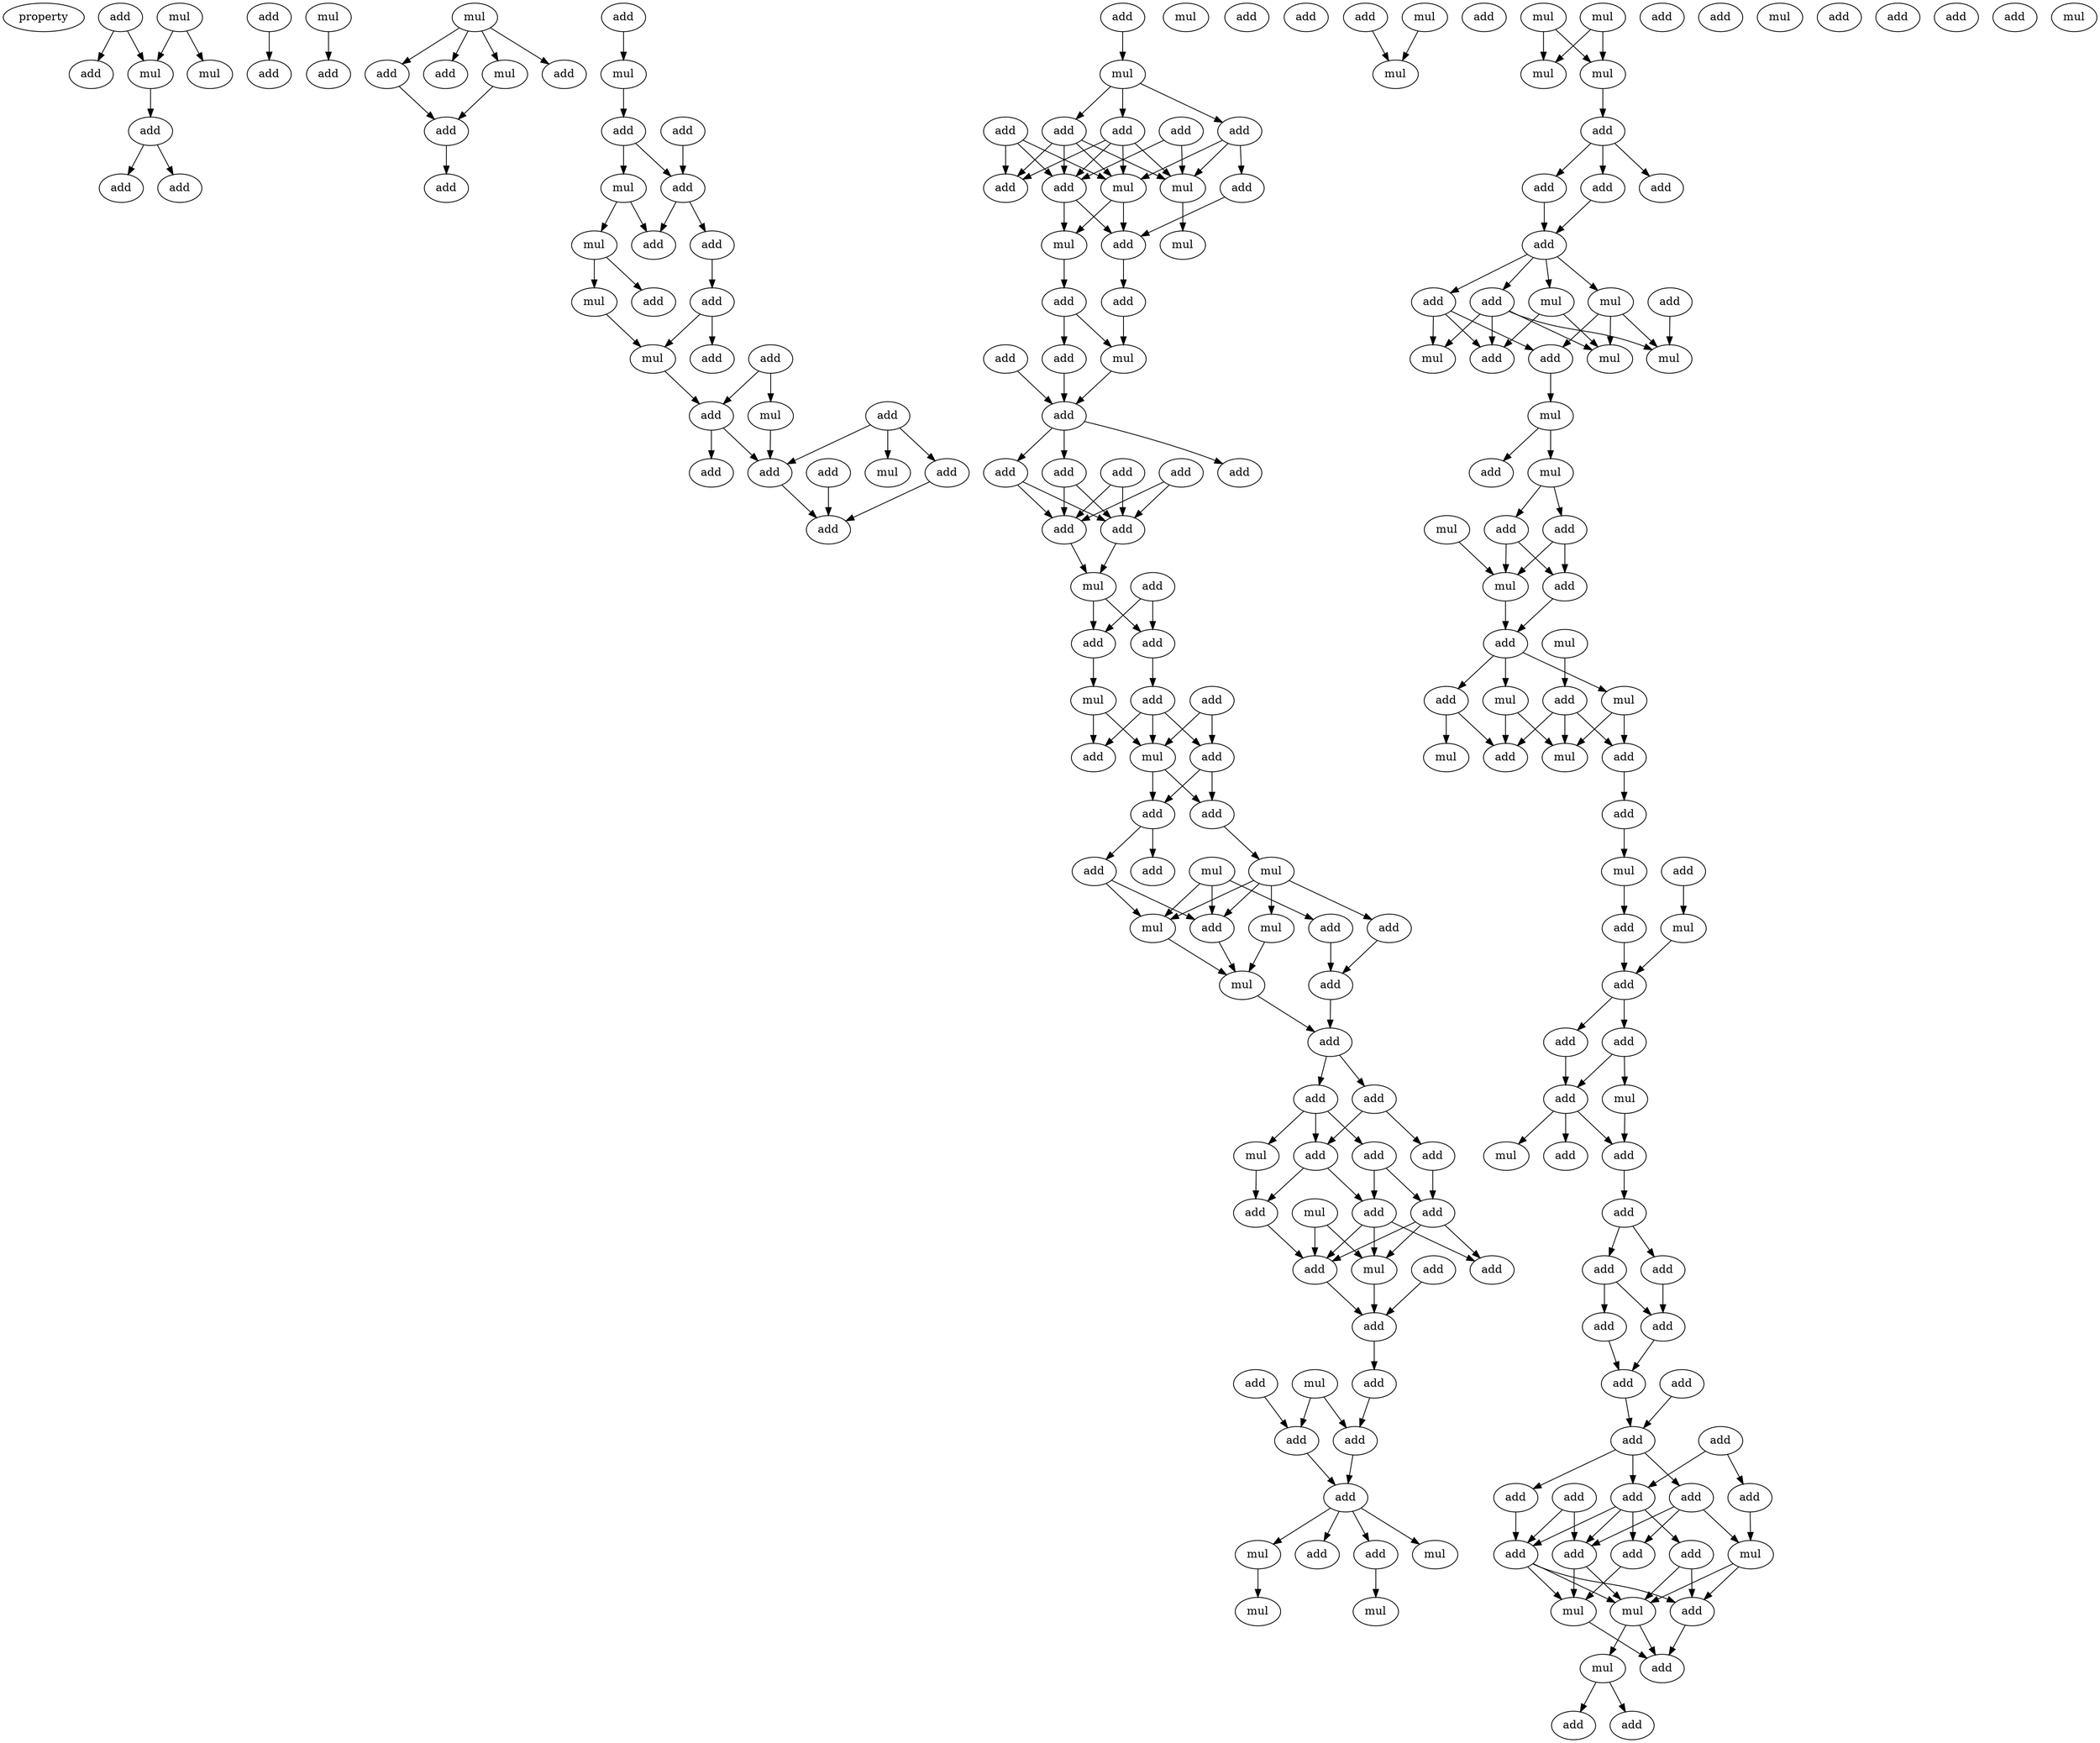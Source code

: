 digraph {
    node [fontcolor=black]
    property [mul=2,lf=1.2]
    0 [ label = add ];
    1 [ label = mul ];
    2 [ label = mul ];
    3 [ label = add ];
    4 [ label = mul ];
    5 [ label = add ];
    6 [ label = add ];
    7 [ label = add ];
    8 [ label = add ];
    9 [ label = add ];
    10 [ label = mul ];
    11 [ label = mul ];
    12 [ label = add ];
    13 [ label = add ];
    14 [ label = add ];
    15 [ label = mul ];
    16 [ label = add ];
    17 [ label = add ];
    18 [ label = add ];
    19 [ label = add ];
    20 [ label = mul ];
    21 [ label = add ];
    22 [ label = add ];
    23 [ label = mul ];
    24 [ label = add ];
    25 [ label = mul ];
    26 [ label = add ];
    27 [ label = add ];
    28 [ label = mul ];
    29 [ label = add ];
    30 [ label = add ];
    31 [ label = add ];
    32 [ label = add ];
    33 [ label = mul ];
    34 [ label = mul ];
    35 [ label = add ];
    36 [ label = add ];
    37 [ label = add ];
    38 [ label = add ];
    39 [ label = mul ];
    40 [ label = add ];
    41 [ label = add ];
    42 [ label = add ];
    43 [ label = add ];
    44 [ label = mul ];
    45 [ label = add ];
    46 [ label = add ];
    47 [ label = add ];
    48 [ label = add ];
    49 [ label = add ];
    50 [ label = add ];
    51 [ label = add ];
    52 [ label = mul ];
    53 [ label = add ];
    54 [ label = mul ];
    55 [ label = mul ];
    56 [ label = mul ];
    57 [ label = add ];
    58 [ label = add ];
    59 [ label = add ];
    60 [ label = add ];
    61 [ label = add ];
    62 [ label = mul ];
    63 [ label = add ];
    64 [ label = add ];
    65 [ label = add ];
    66 [ label = add ];
    67 [ label = add ];
    68 [ label = add ];
    69 [ label = add ];
    70 [ label = add ];
    71 [ label = mul ];
    72 [ label = add ];
    73 [ label = add ];
    74 [ label = add ];
    75 [ label = add ];
    76 [ label = add ];
    77 [ label = mul ];
    78 [ label = add ];
    79 [ label = add ];
    80 [ label = mul ];
    81 [ label = add ];
    82 [ label = add ];
    83 [ label = mul ];
    84 [ label = mul ];
    85 [ label = add ];
    86 [ label = add ];
    87 [ label = add ];
    88 [ label = mul ];
    89 [ label = add ];
    90 [ label = add ];
    91 [ label = mul ];
    92 [ label = mul ];
    93 [ label = mul ];
    94 [ label = add ];
    95 [ label = add ];
    96 [ label = add ];
    97 [ label = add ];
    98 [ label = add ];
    99 [ label = mul ];
    100 [ label = add ];
    101 [ label = add ];
    102 [ label = add ];
    103 [ label = add ];
    104 [ label = add ];
    105 [ label = mul ];
    106 [ label = mul ];
    107 [ label = add ];
    108 [ label = add ];
    109 [ label = add ];
    110 [ label = add ];
    111 [ label = add ];
    112 [ label = add ];
    113 [ label = add ];
    114 [ label = mul ];
    115 [ label = add ];
    116 [ label = add ];
    117 [ label = add ];
    118 [ label = mul ];
    119 [ label = add ];
    120 [ label = add ];
    121 [ label = add ];
    122 [ label = mul ];
    123 [ label = mul ];
    124 [ label = mul ];
    125 [ label = add ];
    126 [ label = add ];
    127 [ label = mul ];
    128 [ label = mul ];
    129 [ label = mul ];
    130 [ label = mul ];
    131 [ label = add ];
    132 [ label = mul ];
    133 [ label = mul ];
    134 [ label = add ];
    135 [ label = add ];
    136 [ label = add ];
    137 [ label = mul ];
    138 [ label = add ];
    139 [ label = add ];
    140 [ label = add ];
    141 [ label = mul ];
    142 [ label = add ];
    143 [ label = add ];
    144 [ label = mul ];
    145 [ label = add ];
    146 [ label = add ];
    147 [ label = mul ];
    148 [ label = add ];
    149 [ label = mul ];
    150 [ label = mul ];
    151 [ label = mul ];
    152 [ label = add ];
    153 [ label = mul ];
    154 [ label = add ];
    155 [ label = mul ];
    156 [ label = add ];
    157 [ label = mul ];
    158 [ label = add ];
    159 [ label = add ];
    160 [ label = mul ];
    161 [ label = add ];
    162 [ label = mul ];
    163 [ label = mul ];
    164 [ label = add ];
    165 [ label = mul ];
    166 [ label = mul ];
    167 [ label = add ];
    168 [ label = add ];
    169 [ label = add ];
    170 [ label = add ];
    171 [ label = add ];
    172 [ label = mul ];
    173 [ label = add ];
    174 [ label = mul ];
    175 [ label = add ];
    176 [ label = add ];
    177 [ label = add ];
    178 [ label = add ];
    179 [ label = add ];
    180 [ label = add ];
    181 [ label = add ];
    182 [ label = mul ];
    183 [ label = add ];
    184 [ label = mul ];
    185 [ label = add ];
    186 [ label = add ];
    187 [ label = add ];
    188 [ label = add ];
    189 [ label = add ];
    190 [ label = add ];
    191 [ label = add ];
    192 [ label = add ];
    193 [ label = add ];
    194 [ label = add ];
    195 [ label = add ];
    196 [ label = add ];
    197 [ label = add ];
    198 [ label = add ];
    199 [ label = add ];
    200 [ label = add ];
    201 [ label = add ];
    202 [ label = add ];
    203 [ label = mul ];
    204 [ label = add ];
    205 [ label = mul ];
    206 [ label = add ];
    207 [ label = mul ];
    208 [ label = add ];
    209 [ label = mul ];
    210 [ label = mul ];
    211 [ label = add ];
    212 [ label = add ];
    0 -> 2 [ name = 0 ];
    0 -> 3 [ name = 1 ];
    1 -> 2 [ name = 2 ];
    1 -> 4 [ name = 3 ];
    2 -> 5 [ name = 4 ];
    5 -> 6 [ name = 5 ];
    5 -> 7 [ name = 6 ];
    8 -> 9 [ name = 7 ];
    10 -> 12 [ name = 8 ];
    11 -> 13 [ name = 9 ];
    11 -> 14 [ name = 10 ];
    11 -> 15 [ name = 11 ];
    11 -> 16 [ name = 12 ];
    13 -> 17 [ name = 13 ];
    15 -> 17 [ name = 14 ];
    17 -> 19 [ name = 15 ];
    18 -> 20 [ name = 16 ];
    20 -> 22 [ name = 17 ];
    21 -> 24 [ name = 18 ];
    22 -> 23 [ name = 19 ];
    22 -> 24 [ name = 20 ];
    23 -> 25 [ name = 21 ];
    23 -> 26 [ name = 22 ];
    24 -> 26 [ name = 23 ];
    24 -> 27 [ name = 24 ];
    25 -> 28 [ name = 25 ];
    25 -> 30 [ name = 26 ];
    27 -> 29 [ name = 27 ];
    28 -> 33 [ name = 28 ];
    29 -> 31 [ name = 29 ];
    29 -> 33 [ name = 30 ];
    32 -> 34 [ name = 31 ];
    32 -> 36 [ name = 32 ];
    33 -> 36 [ name = 33 ];
    34 -> 37 [ name = 34 ];
    35 -> 37 [ name = 35 ];
    35 -> 39 [ name = 36 ];
    35 -> 40 [ name = 37 ];
    36 -> 37 [ name = 38 ];
    36 -> 41 [ name = 39 ];
    37 -> 42 [ name = 40 ];
    38 -> 42 [ name = 41 ];
    40 -> 42 [ name = 42 ];
    43 -> 44 [ name = 43 ];
    44 -> 46 [ name = 44 ];
    44 -> 47 [ name = 45 ];
    44 -> 48 [ name = 46 ];
    45 -> 51 [ name = 47 ];
    45 -> 53 [ name = 48 ];
    45 -> 54 [ name = 49 ];
    46 -> 51 [ name = 50 ];
    46 -> 52 [ name = 51 ];
    46 -> 53 [ name = 52 ];
    46 -> 54 [ name = 53 ];
    47 -> 50 [ name = 54 ];
    47 -> 52 [ name = 55 ];
    47 -> 54 [ name = 56 ];
    48 -> 51 [ name = 57 ];
    48 -> 52 [ name = 58 ];
    48 -> 53 [ name = 59 ];
    48 -> 54 [ name = 60 ];
    49 -> 52 [ name = 61 ];
    49 -> 53 [ name = 62 ];
    50 -> 57 [ name = 63 ];
    52 -> 56 [ name = 64 ];
    53 -> 55 [ name = 65 ];
    53 -> 57 [ name = 66 ];
    54 -> 55 [ name = 67 ];
    54 -> 57 [ name = 68 ];
    55 -> 58 [ name = 69 ];
    57 -> 59 [ name = 70 ];
    58 -> 61 [ name = 71 ];
    58 -> 62 [ name = 72 ];
    59 -> 62 [ name = 73 ];
    60 -> 63 [ name = 74 ];
    61 -> 63 [ name = 75 ];
    62 -> 63 [ name = 76 ];
    63 -> 65 [ name = 77 ];
    63 -> 66 [ name = 78 ];
    63 -> 67 [ name = 79 ];
    64 -> 69 [ name = 80 ];
    64 -> 70 [ name = 81 ];
    65 -> 69 [ name = 82 ];
    65 -> 70 [ name = 83 ];
    66 -> 69 [ name = 84 ];
    66 -> 70 [ name = 85 ];
    68 -> 69 [ name = 86 ];
    68 -> 70 [ name = 87 ];
    69 -> 71 [ name = 88 ];
    70 -> 71 [ name = 89 ];
    71 -> 73 [ name = 90 ];
    71 -> 74 [ name = 91 ];
    72 -> 73 [ name = 92 ];
    72 -> 74 [ name = 93 ];
    73 -> 77 [ name = 94 ];
    74 -> 75 [ name = 95 ];
    75 -> 78 [ name = 96 ];
    75 -> 79 [ name = 97 ];
    75 -> 80 [ name = 98 ];
    76 -> 79 [ name = 99 ];
    76 -> 80 [ name = 100 ];
    77 -> 78 [ name = 101 ];
    77 -> 80 [ name = 102 ];
    79 -> 81 [ name = 103 ];
    79 -> 82 [ name = 104 ];
    80 -> 81 [ name = 105 ];
    80 -> 82 [ name = 106 ];
    81 -> 85 [ name = 107 ];
    81 -> 86 [ name = 108 ];
    82 -> 83 [ name = 109 ];
    83 -> 87 [ name = 110 ];
    83 -> 88 [ name = 111 ];
    83 -> 90 [ name = 112 ];
    83 -> 91 [ name = 113 ];
    84 -> 89 [ name = 114 ];
    84 -> 90 [ name = 115 ];
    84 -> 91 [ name = 116 ];
    85 -> 90 [ name = 117 ];
    85 -> 91 [ name = 118 ];
    87 -> 94 [ name = 119 ];
    88 -> 92 [ name = 120 ];
    89 -> 94 [ name = 121 ];
    90 -> 92 [ name = 122 ];
    91 -> 92 [ name = 123 ];
    92 -> 95 [ name = 124 ];
    94 -> 95 [ name = 125 ];
    95 -> 96 [ name = 126 ];
    95 -> 97 [ name = 127 ];
    96 -> 98 [ name = 128 ];
    96 -> 101 [ name = 129 ];
    97 -> 99 [ name = 130 ];
    97 -> 100 [ name = 131 ];
    97 -> 101 [ name = 132 ];
    98 -> 103 [ name = 133 ];
    99 -> 102 [ name = 134 ];
    100 -> 103 [ name = 135 ];
    100 -> 104 [ name = 136 ];
    101 -> 102 [ name = 137 ];
    101 -> 104 [ name = 138 ];
    102 -> 108 [ name = 139 ];
    103 -> 106 [ name = 140 ];
    103 -> 107 [ name = 141 ];
    103 -> 108 [ name = 142 ];
    104 -> 106 [ name = 143 ];
    104 -> 107 [ name = 144 ];
    104 -> 108 [ name = 145 ];
    105 -> 106 [ name = 146 ];
    105 -> 108 [ name = 147 ];
    106 -> 110 [ name = 148 ];
    108 -> 110 [ name = 149 ];
    109 -> 110 [ name = 150 ];
    110 -> 113 [ name = 151 ];
    112 -> 115 [ name = 152 ];
    113 -> 116 [ name = 153 ];
    114 -> 115 [ name = 154 ];
    114 -> 116 [ name = 155 ];
    115 -> 117 [ name = 156 ];
    116 -> 117 [ name = 157 ];
    117 -> 118 [ name = 158 ];
    117 -> 119 [ name = 159 ];
    117 -> 120 [ name = 160 ];
    117 -> 122 [ name = 161 ];
    118 -> 124 [ name = 162 ];
    120 -> 123 [ name = 163 ];
    125 -> 128 [ name = 164 ];
    127 -> 128 [ name = 165 ];
    129 -> 132 [ name = 166 ];
    129 -> 133 [ name = 167 ];
    130 -> 132 [ name = 168 ];
    130 -> 133 [ name = 169 ];
    132 -> 134 [ name = 170 ];
    134 -> 135 [ name = 171 ];
    134 -> 138 [ name = 172 ];
    134 -> 139 [ name = 173 ];
    135 -> 140 [ name = 174 ];
    139 -> 140 [ name = 175 ];
    140 -> 141 [ name = 176 ];
    140 -> 142 [ name = 177 ];
    140 -> 143 [ name = 178 ];
    140 -> 144 [ name = 179 ];
    141 -> 147 [ name = 180 ];
    141 -> 148 [ name = 181 ];
    142 -> 147 [ name = 182 ];
    142 -> 148 [ name = 183 ];
    142 -> 149 [ name = 184 ];
    142 -> 150 [ name = 185 ];
    143 -> 146 [ name = 186 ];
    143 -> 148 [ name = 187 ];
    143 -> 150 [ name = 188 ];
    144 -> 146 [ name = 189 ];
    144 -> 147 [ name = 190 ];
    144 -> 149 [ name = 191 ];
    145 -> 149 [ name = 192 ];
    146 -> 151 [ name = 193 ];
    151 -> 152 [ name = 194 ];
    151 -> 153 [ name = 195 ];
    153 -> 154 [ name = 196 ];
    153 -> 156 [ name = 197 ];
    154 -> 157 [ name = 198 ];
    154 -> 158 [ name = 199 ];
    155 -> 157 [ name = 200 ];
    156 -> 157 [ name = 201 ];
    156 -> 158 [ name = 202 ];
    157 -> 159 [ name = 203 ];
    158 -> 159 [ name = 204 ];
    159 -> 161 [ name = 205 ];
    159 -> 162 [ name = 206 ];
    159 -> 163 [ name = 207 ];
    160 -> 164 [ name = 208 ];
    161 -> 166 [ name = 209 ];
    161 -> 169 [ name = 210 ];
    162 -> 165 [ name = 211 ];
    162 -> 168 [ name = 212 ];
    163 -> 165 [ name = 213 ];
    163 -> 169 [ name = 214 ];
    164 -> 165 [ name = 215 ];
    164 -> 168 [ name = 216 ];
    164 -> 169 [ name = 217 ];
    168 -> 170 [ name = 218 ];
    170 -> 172 [ name = 219 ];
    171 -> 174 [ name = 220 ];
    172 -> 173 [ name = 221 ];
    173 -> 175 [ name = 222 ];
    174 -> 175 [ name = 223 ];
    175 -> 178 [ name = 224 ];
    175 -> 180 [ name = 225 ];
    178 -> 181 [ name = 226 ];
    180 -> 181 [ name = 227 ];
    180 -> 182 [ name = 228 ];
    181 -> 183 [ name = 229 ];
    181 -> 184 [ name = 230 ];
    181 -> 185 [ name = 231 ];
    182 -> 185 [ name = 232 ];
    185 -> 186 [ name = 233 ];
    186 -> 187 [ name = 234 ];
    186 -> 188 [ name = 235 ];
    187 -> 189 [ name = 236 ];
    187 -> 190 [ name = 237 ];
    188 -> 190 [ name = 238 ];
    189 -> 191 [ name = 239 ];
    190 -> 191 [ name = 240 ];
    191 -> 193 [ name = 241 ];
    192 -> 193 [ name = 242 ];
    193 -> 195 [ name = 243 ];
    193 -> 196 [ name = 244 ];
    193 -> 197 [ name = 245 ];
    194 -> 197 [ name = 246 ];
    194 -> 199 [ name = 247 ];
    195 -> 200 [ name = 248 ];
    196 -> 201 [ name = 249 ];
    196 -> 203 [ name = 250 ];
    196 -> 204 [ name = 251 ];
    197 -> 200 [ name = 252 ];
    197 -> 201 [ name = 253 ];
    197 -> 202 [ name = 254 ];
    197 -> 204 [ name = 255 ];
    198 -> 200 [ name = 256 ];
    198 -> 204 [ name = 257 ];
    199 -> 203 [ name = 258 ];
    200 -> 205 [ name = 259 ];
    200 -> 206 [ name = 260 ];
    200 -> 207 [ name = 261 ];
    201 -> 205 [ name = 262 ];
    202 -> 206 [ name = 263 ];
    202 -> 207 [ name = 264 ];
    203 -> 206 [ name = 265 ];
    203 -> 207 [ name = 266 ];
    204 -> 205 [ name = 267 ];
    204 -> 207 [ name = 268 ];
    205 -> 208 [ name = 269 ];
    206 -> 208 [ name = 270 ];
    207 -> 208 [ name = 271 ];
    207 -> 209 [ name = 272 ];
    209 -> 211 [ name = 273 ];
    209 -> 212 [ name = 274 ];
}
